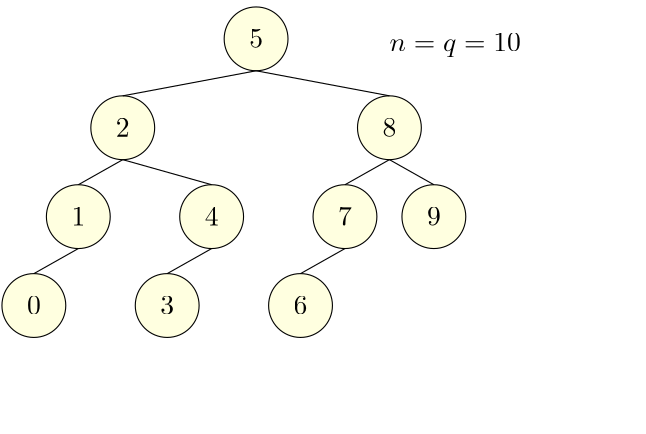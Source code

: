 <?xml version="1.0"?>
<!DOCTYPE ipe SYSTEM "ipe.dtd">
<ipe version="70010" creator="Ipe 7.0.10">
<info created="D:20101105075742" modified="D:20101112105255"/>
<ipestyle name="basic">
<symbol name="arrow/arc(spx)">
<path stroke="sym-stroke" fill="sym-stroke" pen="sym-pen">
0 0 m
-1 0.333 l
-1 -0.333 l
h
</path>
</symbol>
<symbol name="arrow/farc(spx)">
<path stroke="sym-stroke" fill="white" pen="sym-pen">
0 0 m
-1 0.333 l
-1 -0.333 l
h
</path>
</symbol>
<symbol name="mark/circle(sx)" transformations="translations">
<path fill="sym-stroke">
0.6 0 0 0.6 0 0 e
0.4 0 0 0.4 0 0 e
</path>
</symbol>
<symbol name="mark/disk(sx)" transformations="translations">
<path fill="sym-stroke">
0.6 0 0 0.6 0 0 e
</path>
</symbol>
<symbol name="mark/fdisk(sfx)" transformations="translations">
<group>
<path fill="sym-stroke" fillrule="eofill">
0.6 0 0 0.6 0 0 e
0.4 0 0 0.4 0 0 e
</path>
<path fill="sym-fill">
0.4 0 0 0.4 0 0 e
</path>
</group>
</symbol>
<symbol name="mark/box(sx)" transformations="translations">
<path fill="sym-stroke" fillrule="eofill">
-0.6 -0.6 m
0.6 -0.6 l
0.6 0.6 l
-0.6 0.6 l
h
-0.4 -0.4 m
0.4 -0.4 l
0.4 0.4 l
-0.4 0.4 l
h
</path>
</symbol>
<symbol name="mark/square(sx)" transformations="translations">
<path fill="sym-stroke">
-0.6 -0.6 m
0.6 -0.6 l
0.6 0.6 l
-0.6 0.6 l
h
</path>
</symbol>
<symbol name="mark/fsquare(sfx)" transformations="translations">
<group>
<path fill="sym-stroke" fillrule="eofill">
-0.6 -0.6 m
0.6 -0.6 l
0.6 0.6 l
-0.6 0.6 l
h
-0.4 -0.4 m
0.4 -0.4 l
0.4 0.4 l
-0.4 0.4 l
h
</path>
<path fill="sym-fill">
-0.4 -0.4 m
0.4 -0.4 l
0.4 0.4 l
-0.4 0.4 l
h
</path>
</group>
</symbol>
<symbol name="mark/cross(sx)" transformations="translations">
<group>
<path fill="sym-stroke">
-0.43 -0.57 m
0.57 0.43 l
0.43 0.57 l
-0.57 -0.43 l
h
</path>
<path fill="sym-stroke">
-0.43 0.57 m
0.57 -0.43 l
0.43 -0.57 l
-0.57 0.43 l
h
</path>
</group>
</symbol>
<symbol name="arrow/fnormal(spx)">
<path stroke="sym-stroke" fill="white" pen="sym-pen">
0 0 m
-1 0.333 l
-1 -0.333 l
h
</path>
</symbol>
<symbol name="arrow/pointed(spx)">
<path stroke="sym-stroke" fill="sym-stroke" pen="sym-pen">
0 0 m
-1 0.333 l
-0.8 0 l
-1 -0.333 l
h
</path>
</symbol>
<symbol name="arrow/fpointed(spx)">
<path stroke="sym-stroke" fill="white" pen="sym-pen">
0 0 m
-1 0.333 l
-0.8 0 l
-1 -0.333 l
h
</path>
</symbol>
<symbol name="arrow/linear(spx)">
<path stroke="sym-stroke" pen="sym-pen">
-1 0.333 m
0 0 l
-1 -0.333 l
</path>
</symbol>
<symbol name="arrow/fdouble(spx)">
<path stroke="sym-stroke" fill="white" pen="sym-pen">
0 0 m
-1 0.333 l
-1 -0.333 l
h
-1 0 m
-2 0.333 l
-2 -0.333 l
h
</path>
</symbol>
<symbol name="arrow/double(spx)">
<path stroke="sym-stroke" fill="sym-stroke" pen="sym-pen">
0 0 m
-1 0.333 l
-1 -0.333 l
h
-1 0 m
-2 0.333 l
-2 -0.333 l
h
</path>
</symbol>
<pen name="heavier" value="0.8"/>
<pen name="fat" value="1.2"/>
<pen name="ultrafat" value="2"/>
<symbolsize name="large" value="5"/>
<symbolsize name="small" value="2"/>
<symbolsize name="tiny" value="1.1"/>
<arrowsize name="large" value="10"/>
<arrowsize name="small" value="5"/>
<arrowsize name="tiny" value="3"/>
<color name="red" value="1 0 0"/>
<color name="green" value="0 1 0"/>
<color name="blue" value="0 0 1"/>
<color name="yellow" value="1 1 0"/>
<color name="orange" value="1 0.647 0"/>
<color name="gold" value="1 0.843 0"/>
<color name="purple" value="0.627 0.125 0.941"/>
<color name="gray" value="0.745"/>
<color name="brown" value="0.647 0.165 0.165"/>
<color name="navy" value="0 0 0.502"/>
<color name="pink" value="1 0.753 0.796"/>
<color name="seagreen" value="0.18 0.545 0.341"/>
<color name="turquoise" value="0.251 0.878 0.816"/>
<color name="violet" value="0.933 0.51 0.933"/>
<color name="darkblue" value="0 0 0.545"/>
<color name="darkcyan" value="0 0.545 0.545"/>
<color name="darkgray" value="0.663"/>
<color name="darkgreen" value="0 0.392 0"/>
<color name="darkmagenta" value="0.545 0 0.545"/>
<color name="darkorange" value="1 0.549 0"/>
<color name="darkred" value="0.545 0 0"/>
<color name="lightblue" value="0.678 0.847 0.902"/>
<color name="lightcyan" value="0.878 1 1"/>
<color name="lightgray" value="0.827"/>
<color name="lightgreen" value="0.565 0.933 0.565"/>
<color name="lightyellow" value="1 1 0.878"/>
<dashstyle name="dashed" value="[4] 0"/>
<dashstyle name="dotted" value="[1 3] 0"/>
<dashstyle name="dash dotted" value="[4 2 1 2] 0"/>
<dashstyle name="dash dot dotted" value="[4 2 1 2 1 2] 0"/>
<textsize name="large" value="\large"/>
<textsize name="small" value="\small"/>
<textsize name="tiny" value="\tiny"/>
<textsize name="Large" value="\Large"/>
<textsize name="LARGE" value="\LARGE"/>
<textsize name="huge" value="\huge"/>
<textsize name="Huge" value="\Huge"/>
<textsize name="footnote" value="\footnotesize"/>
<textstyle name="center" begin="\begin{center}" end="\end{center}"/>
<textstyle name="itemize" begin="\begin{itemize}" end="\end{itemize}"/>
<textstyle name="item" begin="\begin{itemize}\item{}" end="\end{itemize}"/>
<gridsize name="4 pts" value="4"/>
<gridsize name="8 pts (~3 mm)" value="8"/>
<gridsize name="16 pts (~6 mm)" value="16"/>
<gridsize name="32 pts (~12 mm)" value="32"/>
<gridsize name="10 pts (~3.5 mm)" value="10"/>
<gridsize name="20 pts (~7 mm)" value="20"/>
<gridsize name="14 pts (~5 mm)" value="14"/>
<gridsize name="28 pts (~10 mm)" value="28"/>
<gridsize name="56 pts (~20 mm)" value="56"/>
<anglesize name="90 deg" value="90"/>
<anglesize name="60 deg" value="60"/>
<anglesize name="45 deg" value="45"/>
<anglesize name="30 deg" value="30"/>
<anglesize name="22.5 deg" value="22.5"/>
<tiling name="falling" angle="-60" step="4" width="1"/>
<tiling name="rising" angle="30" step="4" width="1"/>
</ipestyle>
<page>
<layer name="alpha"/>
<layer name="beta"/>
<layer name="gamma"/>
<layer name="delta"/>
<layer name="epsilon"/>
<layer name="zeta"/>
<layer name="eta"/>
<layer name="theta"/>
<view layers="alpha eta" active="eta"/>
<view layers="alpha beta eta" active="theta"/>
<view layers="alpha gamma eta" active="alpha"/>
<view layers="alpha gamma theta" active="delta"/>
<view layers="alpha gamma delta theta" active="delta"/>
<group layer="alpha" matrix="1 0 0 1 0 -96">
<use matrix="1 0 0 1 -100.796 -54.578" name="mark/disk(sx)" pos="276.796 310.578" size="normal" stroke="white"/>
<use matrix="1 0 0 1 -100.796 -54.578" name="mark/disk(sx)" pos="276.796 287.6" size="normal" stroke="white"/>
<path matrix="1 0 0 1 -100.796 -54.578" stroke="black" fill="lightyellow">
11.489 0 0 11.489 276.796 299.089 e
</path>
<text matrix="1 0 0 1 -37.1861 20.3008" transformations="translations" pos="213.186 221" stroke="black" type="label" width="4.981" height="6.42" depth="0" halign="center" valign="baseline">$0$</text>
</group>
<group matrix="1 0 0 1 0 -32">
<group matrix="1 0 0 1 -68.796 -54.578">
<use name="mark/disk(sx)" pos="276.796 310.578" size="normal" stroke="white"/>
<use name="mark/disk(sx)" pos="276.796 287.6" size="normal" stroke="white"/>
<path stroke="black" fill="lightyellow">
11.489 0 0 11.489 276.796 299.089 e
</path>
</group>
<text matrix="1 0 0 1 -5.1861 20.3008" transformations="translations" pos="213.186 221" stroke="black" type="label" width="4.981" height="6.42" depth="0" halign="center" valign="baseline">$2$</text>
</group>
<group matrix="1 0 0 1 0 -64">
<group matrix="1 0 0 1 -36.796 -54.578">
<use name="mark/disk(sx)" pos="276.796 310.578" size="normal" stroke="white"/>
<use name="mark/disk(sx)" pos="276.796 287.6" size="normal" stroke="white"/>
<path stroke="black" fill="lightyellow">
11.489 0 0 11.489 276.796 299.089 e
</path>
</group>
<text matrix="1 0 0 1 26.8139 20.3008" transformations="translations" pos="213.186 221" stroke="black" type="label" width="4.981" height="6.42" depth="0" halign="center" valign="baseline">$4$</text>
</group>
<group matrix="1 0 0 1 0 -96">
<group matrix="1 0 0 1 -4.796 -54.578">
<use name="mark/disk(sx)" pos="276.796 310.578" size="normal" stroke="white"/>
<use name="mark/disk(sx)" pos="276.796 287.6" size="normal" stroke="white"/>
<path stroke="black" fill="lightyellow">
11.489 0 0 11.489 276.796 299.089 e
</path>
</group>
<text matrix="1 0 0 1 58.8139 20.3008" transformations="translations" pos="213.186 221" stroke="black" type="label" width="4.981" height="6.42" depth="0" halign="center" valign="baseline">$6$</text>
</group>
<group matrix="1 0 0 1 0 -32">
<group matrix="1 0 0 1 27.204 -54.578">
<use name="mark/disk(sx)" pos="276.796 310.578" size="normal" stroke="white"/>
<use name="mark/disk(sx)" pos="276.796 287.6" size="normal" stroke="white"/>
<path stroke="black" fill="lightyellow">
11.489 0 0 11.489 276.796 299.089 e
</path>
</group>
<text matrix="1 0 0 1 90.8139 20.3008" transformations="translations" pos="213.186 221" stroke="black" type="label" width="4.981" height="6.42" depth="0" halign="center" valign="baseline">$8$</text>
</group>
<group matrix="1 0 0 1 0 -96">
<use matrix="1 0 0 1 -84.796 -22.578" name="mark/disk(sx)" pos="276.796 310.578" size="normal" stroke="white"/>
<use matrix="1 0 0 1 -84.796 -22.578" name="mark/disk(sx)" pos="276.796 287.6" size="normal" stroke="white"/>
<path matrix="1 0 0 1 -84.796 -22.578" stroke="black" fill="lightyellow">
11.489 0 0 11.489 276.796 299.089 e
</path>
<text matrix="1 0 0 1 -21.1861 52.3008" transformations="translations" pos="213.186 221" stroke="black" type="label" width="4.981" height="6.42" depth="0" halign="center" valign="baseline">$1$</text>
</group>
<group matrix="1 0 0 1 0 -32">
<group matrix="1 0 0 1 -20.796 -22.578">
<use name="mark/disk(sx)" pos="276.796 310.578" size="normal" stroke="white"/>
<use name="mark/disk(sx)" pos="276.796 287.6" size="normal" stroke="white"/>
<path stroke="black" fill="lightyellow">
11.489 0 0 11.489 276.796 299.089 e
</path>
</group>
<text matrix="1 0 0 1 42.8139 52.3008" transformations="translations" pos="213.186 221" stroke="black" type="label" width="4.981" height="6.42" depth="0" halign="center" valign="baseline">$5$</text>
</group>
<group matrix="1 0 0 1 0 -160">
<group matrix="1 0 0 1 -52.796 9.422">
<use name="mark/disk(sx)" pos="276.796 310.578" size="normal" stroke="white"/>
<use name="mark/disk(sx)" pos="276.796 287.6" size="normal" stroke="white"/>
<path stroke="black" fill="lightyellow">
11.489 0 0 11.489 276.796 299.089 e
</path>
</group>
<text matrix="1 0 0 1 10.8139 84.3008" transformations="translations" pos="213.186 221" stroke="black" type="label" width="4.981" height="6.42" depth="0" halign="center" valign="baseline">$3$</text>
</group>
<group matrix="1 0 0 1 0 -96">
<group matrix="1 0 0 1 43.204 -22.578">
<use name="mark/disk(sx)" pos="276.796 310.578" size="normal" stroke="white"/>
<use name="mark/disk(sx)" pos="276.796 287.6" size="normal" stroke="white"/>
<path stroke="black" fill="lightyellow">
11.489 0 0 11.489 276.796 299.089 e
</path>
</group>
<text matrix="1 0 0 1 106.814 52.3008" transformations="translations" pos="213.186 221" stroke="black" type="label" width="4.981" height="6.42" depth="0" halign="center" valign="baseline">$9$</text>
</group>
<group matrix="1 0 0 1 0 -160">
<group>
<group matrix="1 0 0 1 11.204 41.422">
<use name="mark/disk(sx)" pos="276.796 310.578" size="normal" stroke="white"/>
<use name="mark/disk(sx)" pos="276.796 287.6" size="normal" stroke="white"/>
<path stroke="black" fill="lightyellow">
11.489 0 0 11.489 276.796 299.089 e
</path>
</group>
<text matrix="1 0 0 1 74.8139 116.301" transformations="translations" pos="213.186 221" stroke="black" type="label" width="4.981" height="6.42" depth="0" halign="center" valign="baseline">$7$</text>
</group>
</group>
<path stroke="black" fill="lightyellow">
256 233.022 m
208 224 l
</path>
<path stroke="black" fill="lightyellow">
256 233.022 m
304 224 l
</path>
<path stroke="black" fill="lightyellow">
208 201.022 m
240 192 l
</path>
<path stroke="black" fill="lightyellow">
208 201.022 m
192 192 l
</path>
<path stroke="black" fill="lightyellow">
192 169.022 m
176 160 l
</path>
<path stroke="black" fill="lightyellow">
240 169.022 m
224 160 l
</path>
<path stroke="black" fill="lightyellow">
304 201.022 m
288 192 l
</path>
<path stroke="black" fill="lightyellow">
304 201.022 m
320 192 l
</path>
<path stroke="black" fill="lightyellow">
288 169.022 m
272 160 l
</path>
<group layer="beta">
<group matrix="1 0 0 1 107.204 -54.578">
<use name="mark/disk(sx)" pos="276.796 310.578" size="normal" stroke="white"/>
<use name="mark/disk(sx)" pos="276.796 287.6" size="normal" stroke="white"/>
<path stroke="black" fill="lightblue">
11.489 0 0 11.489 276.796 299.089 e
</path>
</group>
<text matrix="1 0 0 1 170.814 20.3008" transformations="translations" pos="213.186 221" stroke="black" type="label" width="12.73" height="6.42" depth="0" halign="center" valign="baseline">$3.5$</text>
</group>
<group layer="gamma" matrix="1 0 0 1 -144 -128">
<group matrix="1 0 0 1 107.204 -54.578">
<use name="mark/disk(sx)" pos="276.796 310.578" size="normal" stroke="white"/>
<use name="mark/disk(sx)" pos="276.796 287.6" size="normal" stroke="white"/>
<path stroke="black" fill="lightblue">
11.489 0 0 11.489 276.796 299.089 e
</path>
</group>
<text matrix="1 0 0 1 170.814 20.3008" transformations="translations" pos="213.186 221" stroke="black" type="label" width="12.73" height="6.42" depth="0" halign="center" valign="baseline">$3.5$</text>
</group>
<path stroke="black" fill="lightyellow">
224 137.022 m
240 128 l
</path>
<text layer="eta" matrix="1 0 0 1 -32 0" transformations="translations" pos="336 240" stroke="black" type="label" width="47.314" height="6.428" depth="1.93" valign="baseline">$n=q=10$</text>
<text layer="theta" matrix="1 0 0 1 -32 0" transformations="translations" pos="336 240" stroke="black" type="label" width="47.314" height="6.428" depth="1.93" valign="baseline">$n=q=11$</text>
<text layer="delta" transformations="translations" pos="272 112" stroke="black" type="label" valign="baseline">$d=4 &lt; \log_{3/2} q \approx 5.913$</text>
</page>
</ipe>
